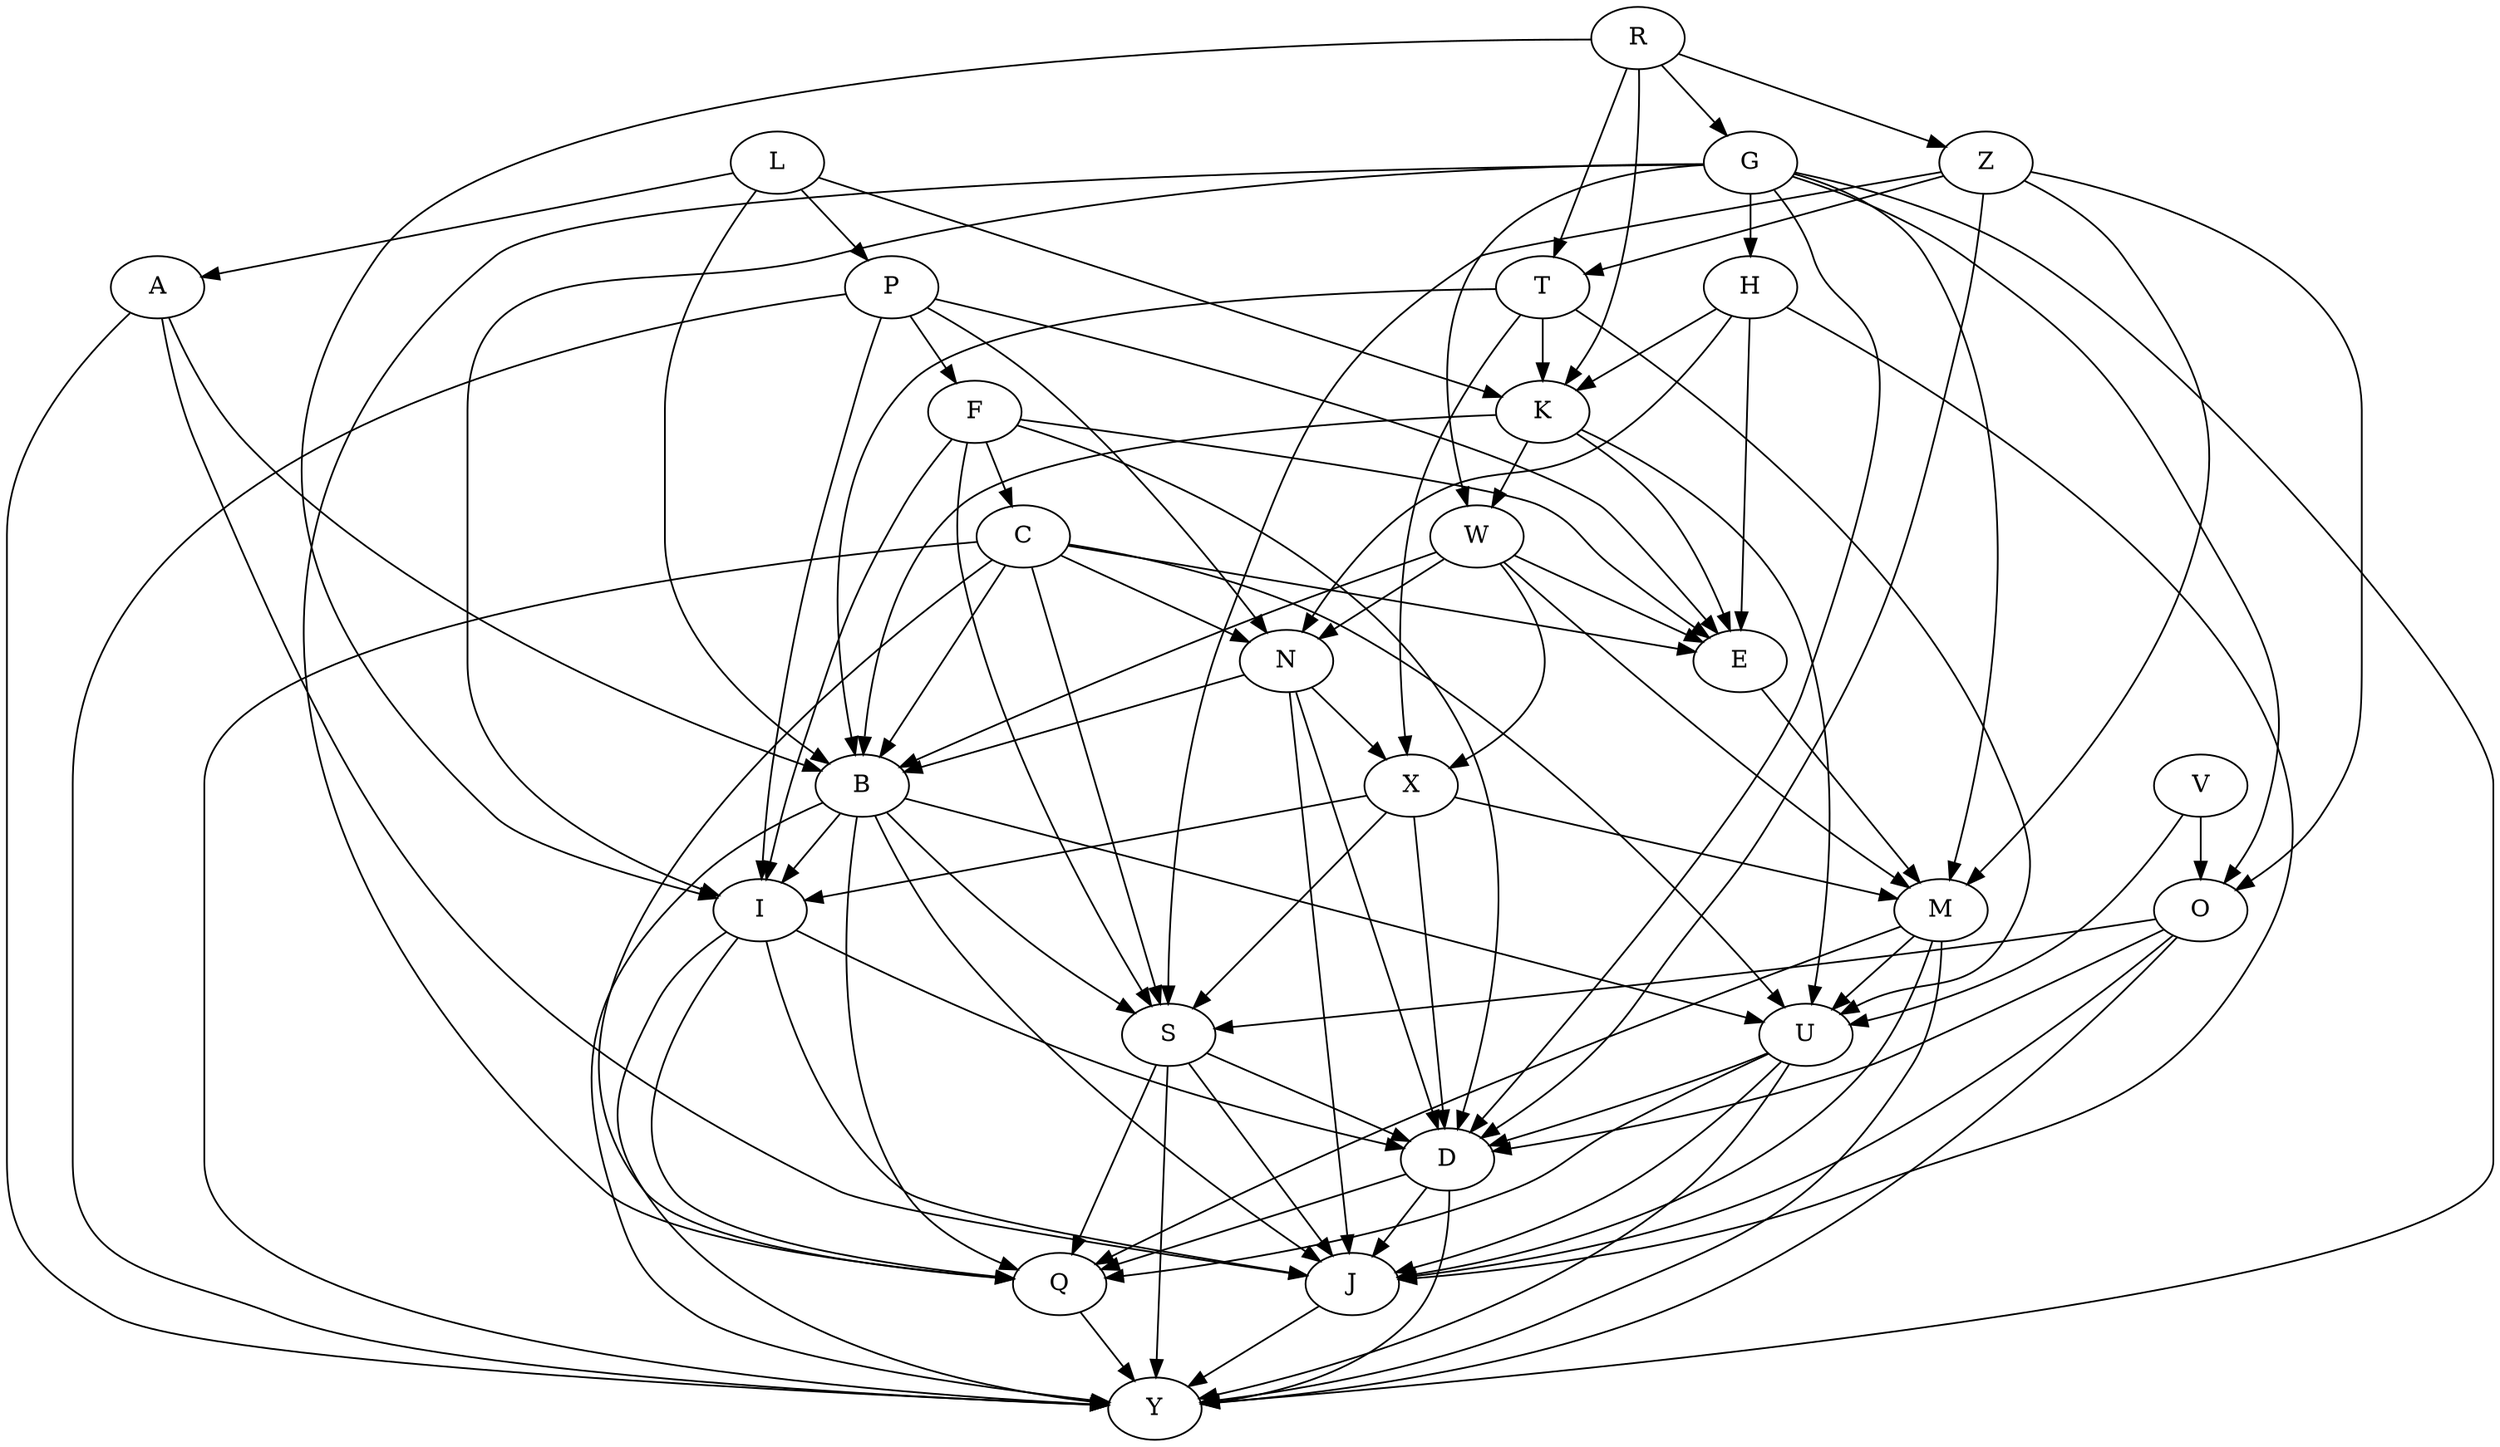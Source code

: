 digraph {
	A [label=A]
	B [label=B]
	C [label=C]
	D [label=D]
	E [label=E]
	F [label=F]
	G [label=G]
	H [label=H]
	I [label=I]
	J [label=J]
	K [label=K]
	L [label=L]
	M [label=M]
	N [label=N]
	O [label=O]
	P [label=P]
	Q [label=Q]
	R [label=R]
	S [label=S]
	T [label=T]
	U [label=U]
	V [label=V]
	W [label=W]
	X [label=X]
	Y [label=Y]
	Z [label=Z]
	L -> A
	P -> F
	V -> U
	F -> S
	A -> J
	R -> K
	Z -> T
	G -> W
	H -> K
	T -> U
	K -> B
	C -> Y
	W -> N
	E -> M
	N -> J
	B -> S
	O -> D
	X -> D
	M -> Q
	S -> J
	U -> Y
	I -> J
	D -> J
	Q -> Y
	J -> Y
	Z -> D
	K -> E
	U -> J
	I -> Y
	A -> B
	B -> Q
	Z -> S
	F -> E
	B -> I
	C -> S
	O -> S
	V -> O
	C -> B
	G -> M
	O -> Y
	H -> N
	D -> Y
	Z -> O
	K -> W
	M -> Y
	O -> J
	P -> E
	C -> Q
	I -> D
	F -> I
	W -> B
	W -> M
	N -> D
	Z -> M
	M -> U
	R -> I
	S -> Y
	L -> B
	S -> D
	R -> G
	U -> D
	C -> N
	R -> T
	K -> U
	W -> E
	H -> E
	X -> M
	G -> I
	C -> U
	N -> B
	X -> S
	G -> H
	T -> X
	P -> N
	B -> Y
	S -> Q
	C -> E
	F -> D
	H -> J
	B -> U
	B -> J
	P -> I
	N -> X
	M -> J
	X -> I
	L -> P
	T -> B
	T -> K
	D -> Q
	W -> X
	A -> Y
	G -> D
	R -> Z
	U -> Q
	G -> O
	G -> Q
	G -> Y
	P -> Y
	I -> Q
	F -> C
	L -> K
}
